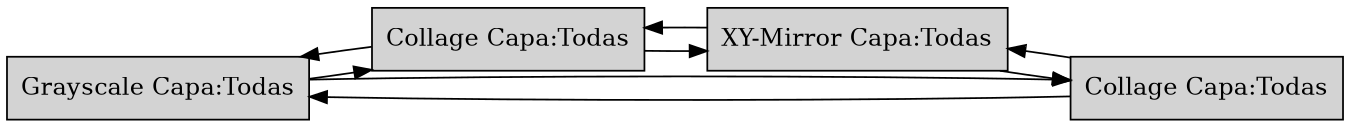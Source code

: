 digraph GraficaFILTRO { 
size="9,9" 
rankdir=LR 
node[shape=record,style=filled]
"Grayscale0"[label =" Grayscale Capa:Todas"]; 
"Grayscale0"->"Collage1"; 
"Grayscale0"->"Collage1" [dir=back]; 
"Collage1"[label =" Collage Capa:Todas"]; 
"Collage1"->"XY-Mirror2"; 
"Collage1"->"XY-Mirror2"[dir=back]; 
"XY-Mirror2"[label =" XY-Mirror Capa:Todas"]; 
"XY-Mirror2"->"Collage3"; 
"XY-Mirror2"->"Collage3"[dir=back]; 
"Collage3"[label =" Collage Capa:Todas"]; 
"Collage3"->"Grayscale0"; 
"Collage3"->"Grayscale0" [dir=back]; 
}